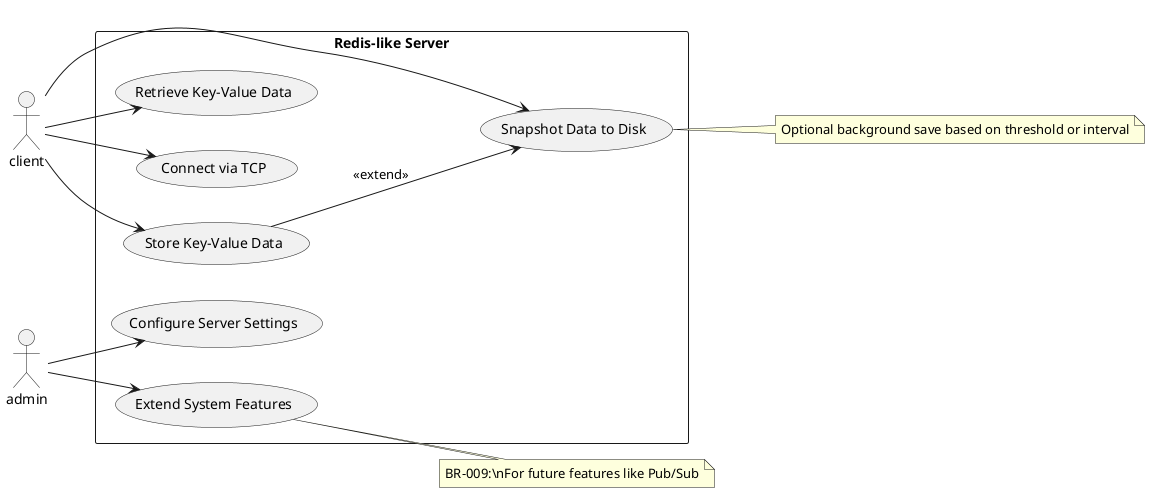@startuml
left to right direction

actor client
actor admin

rectangle "Redis-like Server" {
  usecase "Connect via TCP" as UC5
  usecase "Store Key-Value Data" as UC1
  usecase "Retrieve Key-Value Data" as UC2
  usecase "Snapshot Data to Disk" as UC6
  usecase "Configure Server Settings" as UC7
  usecase "Extend System Features" as UC9
}

' Client interactions
client --> UC1
client --> UC2
client --> UC5
client --> UC6

' Admin interactions
admin --> UC7
admin --> UC9

' Extend relationships
UC1 --> UC6 : <<extend>>

' Notes
note right of UC6
  Optional background save based on threshold or interval
end note



note right of UC9
  BR-009:\nFor future features like Pub/Sub
end note
@enduml
